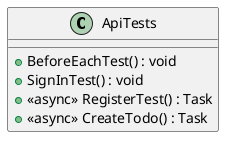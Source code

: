 @startuml
class ApiTests {
    + BeforeEachTest() : void
    + SignInTest() : void
    + <<async>> RegisterTest() : Task
    + <<async>> CreateTodo() : Task
}
@enduml
